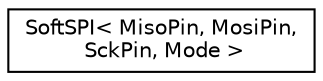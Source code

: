 digraph "Graphical Class Hierarchy"
{
 // LATEX_PDF_SIZE
  edge [fontname="Helvetica",fontsize="10",labelfontname="Helvetica",labelfontsize="10"];
  node [fontname="Helvetica",fontsize="10",shape=record];
  rankdir="LR";
  Node0 [label="SoftSPI\< MisoPin, MosiPin,\l SckPin, Mode \>",height=0.2,width=0.4,color="black", fillcolor="white", style="filled",URL="$class_soft_s_p_i.html",tooltip="Fast software SPI."];
}
